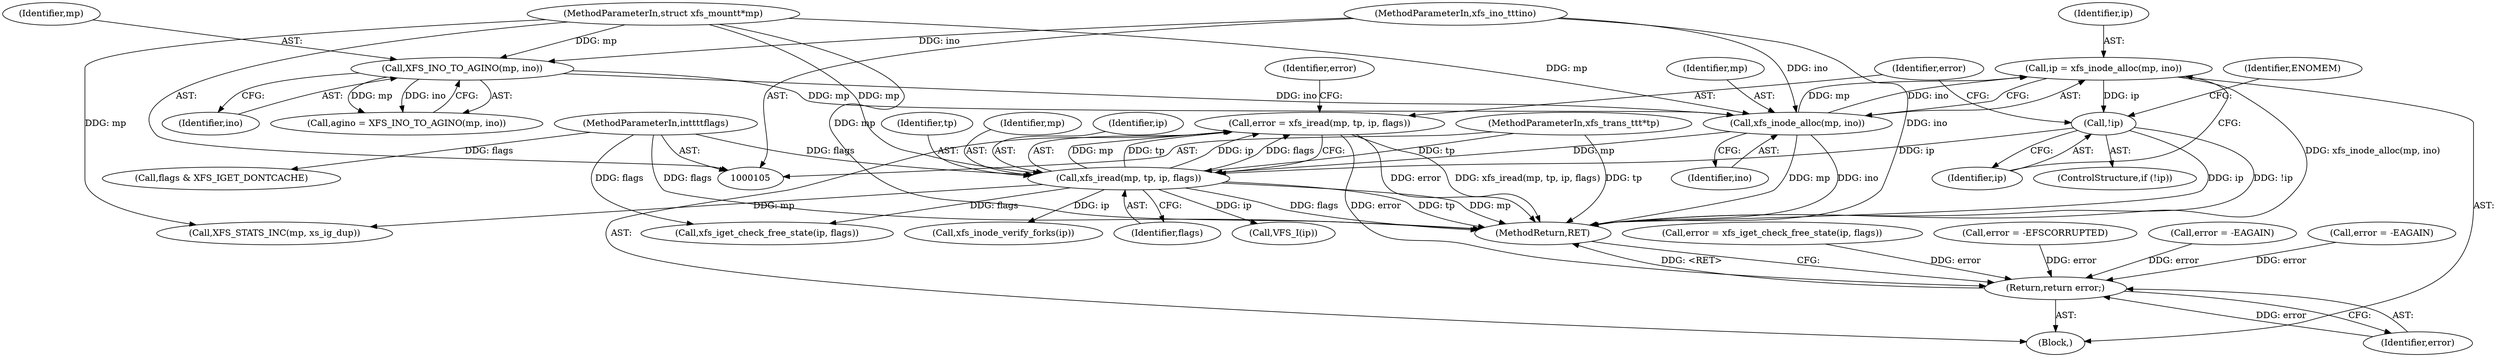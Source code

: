digraph "0_linux_afca6c5b2595fc44383919fba740c194b0b76aff_0@API" {
"1000134" [label="(Call,error = xfs_iread(mp, tp, ip, flags))"];
"1000136" [label="(Call,xfs_iread(mp, tp, ip, flags))"];
"1000125" [label="(Call,xfs_inode_alloc(mp, ino))"];
"1000119" [label="(Call,XFS_INO_TO_AGINO(mp, ino))"];
"1000106" [label="(MethodParameterIn,struct xfs_mount\t*mp)"];
"1000109" [label="(MethodParameterIn,xfs_ino_t\t\tino)"];
"1000108" [label="(MethodParameterIn,xfs_trans_t\t\t*tp)"];
"1000129" [label="(Call,!ip)"];
"1000123" [label="(Call,ip = xfs_inode_alloc(mp, ino))"];
"1000111" [label="(MethodParameterIn,int\t\t\tflags)"];
"1000271" [label="(Return,return error;)"];
"1000158" [label="(Call,xfs_iget_check_free_state(ip, flags))"];
"1000113" [label="(Block,)"];
"1000106" [label="(MethodParameterIn,struct xfs_mount\t*mp)"];
"1000126" [label="(Identifier,mp)"];
"1000146" [label="(Call,xfs_inode_verify_forks(ip))"];
"1000108" [label="(MethodParameterIn,xfs_trans_t\t\t*tp)"];
"1000123" [label="(Call,ip = xfs_inode_alloc(mp, ino))"];
"1000142" [label="(Identifier,error)"];
"1000156" [label="(Call,error = xfs_iget_check_free_state(ip, flags))"];
"1000138" [label="(Identifier,tp)"];
"1000149" [label="(Call,error = -EFSCORRUPTED)"];
"1000130" [label="(Identifier,ip)"];
"1000134" [label="(Call,error = xfs_iread(mp, tp, ip, flags))"];
"1000111" [label="(MethodParameterIn,int\t\t\tflags)"];
"1000140" [label="(Identifier,flags)"];
"1000233" [label="(Call,XFS_STATS_INC(mp, xs_ig_dup))"];
"1000135" [label="(Identifier,error)"];
"1000137" [label="(Identifier,mp)"];
"1000168" [label="(Call,error = -EAGAIN)"];
"1000125" [label="(Call,xfs_inode_alloc(mp, ino))"];
"1000121" [label="(Identifier,ino)"];
"1000133" [label="(Identifier,ENOMEM)"];
"1000120" [label="(Identifier,mp)"];
"1000186" [label="(Call,flags & XFS_IGET_DONTCACHE)"];
"1000136" [label="(Call,xfs_iread(mp, tp, ip, flags))"];
"1000272" [label="(Identifier,error)"];
"1000117" [label="(Call,agino = XFS_INO_TO_AGINO(mp, ino))"];
"1000139" [label="(Identifier,ip)"];
"1000129" [label="(Call,!ip)"];
"1000267" [label="(Call,VFS_I(ip))"];
"1000119" [label="(Call,XFS_INO_TO_AGINO(mp, ino))"];
"1000273" [label="(MethodReturn,RET)"];
"1000127" [label="(Identifier,ino)"];
"1000109" [label="(MethodParameterIn,xfs_ino_t\t\tino)"];
"1000236" [label="(Call,error = -EAGAIN)"];
"1000128" [label="(ControlStructure,if (!ip))"];
"1000271" [label="(Return,return error;)"];
"1000124" [label="(Identifier,ip)"];
"1000134" -> "1000113"  [label="AST: "];
"1000134" -> "1000136"  [label="CFG: "];
"1000135" -> "1000134"  [label="AST: "];
"1000136" -> "1000134"  [label="AST: "];
"1000142" -> "1000134"  [label="CFG: "];
"1000134" -> "1000273"  [label="DDG: error"];
"1000134" -> "1000273"  [label="DDG: xfs_iread(mp, tp, ip, flags)"];
"1000136" -> "1000134"  [label="DDG: mp"];
"1000136" -> "1000134"  [label="DDG: tp"];
"1000136" -> "1000134"  [label="DDG: ip"];
"1000136" -> "1000134"  [label="DDG: flags"];
"1000134" -> "1000271"  [label="DDG: error"];
"1000136" -> "1000140"  [label="CFG: "];
"1000137" -> "1000136"  [label="AST: "];
"1000138" -> "1000136"  [label="AST: "];
"1000139" -> "1000136"  [label="AST: "];
"1000140" -> "1000136"  [label="AST: "];
"1000136" -> "1000273"  [label="DDG: flags"];
"1000136" -> "1000273"  [label="DDG: tp"];
"1000136" -> "1000273"  [label="DDG: mp"];
"1000125" -> "1000136"  [label="DDG: mp"];
"1000106" -> "1000136"  [label="DDG: mp"];
"1000108" -> "1000136"  [label="DDG: tp"];
"1000129" -> "1000136"  [label="DDG: ip"];
"1000111" -> "1000136"  [label="DDG: flags"];
"1000136" -> "1000146"  [label="DDG: ip"];
"1000136" -> "1000158"  [label="DDG: flags"];
"1000136" -> "1000233"  [label="DDG: mp"];
"1000136" -> "1000267"  [label="DDG: ip"];
"1000125" -> "1000123"  [label="AST: "];
"1000125" -> "1000127"  [label="CFG: "];
"1000126" -> "1000125"  [label="AST: "];
"1000127" -> "1000125"  [label="AST: "];
"1000123" -> "1000125"  [label="CFG: "];
"1000125" -> "1000273"  [label="DDG: mp"];
"1000125" -> "1000273"  [label="DDG: ino"];
"1000125" -> "1000123"  [label="DDG: mp"];
"1000125" -> "1000123"  [label="DDG: ino"];
"1000119" -> "1000125"  [label="DDG: mp"];
"1000119" -> "1000125"  [label="DDG: ino"];
"1000106" -> "1000125"  [label="DDG: mp"];
"1000109" -> "1000125"  [label="DDG: ino"];
"1000119" -> "1000117"  [label="AST: "];
"1000119" -> "1000121"  [label="CFG: "];
"1000120" -> "1000119"  [label="AST: "];
"1000121" -> "1000119"  [label="AST: "];
"1000117" -> "1000119"  [label="CFG: "];
"1000119" -> "1000117"  [label="DDG: mp"];
"1000119" -> "1000117"  [label="DDG: ino"];
"1000106" -> "1000119"  [label="DDG: mp"];
"1000109" -> "1000119"  [label="DDG: ino"];
"1000106" -> "1000105"  [label="AST: "];
"1000106" -> "1000273"  [label="DDG: mp"];
"1000106" -> "1000233"  [label="DDG: mp"];
"1000109" -> "1000105"  [label="AST: "];
"1000109" -> "1000273"  [label="DDG: ino"];
"1000108" -> "1000105"  [label="AST: "];
"1000108" -> "1000273"  [label="DDG: tp"];
"1000129" -> "1000128"  [label="AST: "];
"1000129" -> "1000130"  [label="CFG: "];
"1000130" -> "1000129"  [label="AST: "];
"1000133" -> "1000129"  [label="CFG: "];
"1000135" -> "1000129"  [label="CFG: "];
"1000129" -> "1000273"  [label="DDG: ip"];
"1000129" -> "1000273"  [label="DDG: !ip"];
"1000123" -> "1000129"  [label="DDG: ip"];
"1000123" -> "1000113"  [label="AST: "];
"1000124" -> "1000123"  [label="AST: "];
"1000130" -> "1000123"  [label="CFG: "];
"1000123" -> "1000273"  [label="DDG: xfs_inode_alloc(mp, ino)"];
"1000111" -> "1000105"  [label="AST: "];
"1000111" -> "1000273"  [label="DDG: flags"];
"1000111" -> "1000158"  [label="DDG: flags"];
"1000111" -> "1000186"  [label="DDG: flags"];
"1000271" -> "1000113"  [label="AST: "];
"1000271" -> "1000272"  [label="CFG: "];
"1000272" -> "1000271"  [label="AST: "];
"1000273" -> "1000271"  [label="CFG: "];
"1000271" -> "1000273"  [label="DDG: <RET>"];
"1000272" -> "1000271"  [label="DDG: error"];
"1000236" -> "1000271"  [label="DDG: error"];
"1000168" -> "1000271"  [label="DDG: error"];
"1000156" -> "1000271"  [label="DDG: error"];
"1000149" -> "1000271"  [label="DDG: error"];
}
